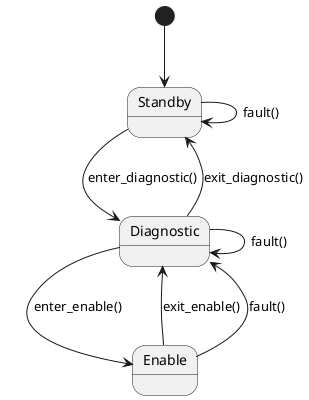 @startuml
[*] --> Standby
Standby --> Diagnostic : enter_diagnostic()
Diagnostic --> Enable : enter_enable()

Enable --> Diagnostic : exit_enable()
Diagnostic --> Standby : exit_diagnostic()

Standby --> Standby : fault()
Diagnostic --> Diagnostic : fault()
Enable --> Diagnostic : fault()
@enduml
